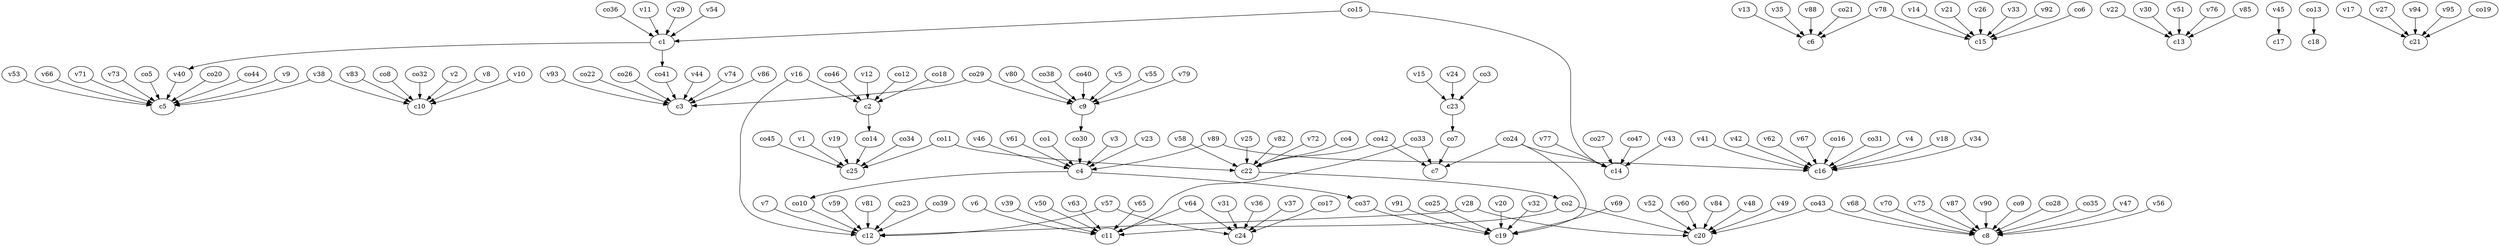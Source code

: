 strict digraph  {
c1;
c2;
c3;
c4;
c5;
c6;
c7;
c8;
c9;
c10;
c11;
c12;
c13;
c14;
c15;
c16;
c17;
c18;
c19;
c20;
c21;
c22;
c23;
c24;
c25;
v1;
v2;
v3;
v4;
v5;
v6;
v7;
v8;
v9;
v10;
v11;
v12;
v13;
v14;
v15;
v16;
v17;
v18;
v19;
v20;
v21;
v22;
v23;
v24;
v25;
v26;
v27;
v28;
v29;
v30;
v31;
v32;
v33;
v34;
v35;
v36;
v37;
v38;
v39;
v40;
v41;
v42;
v43;
v44;
v45;
v46;
v47;
v48;
v49;
v50;
v51;
v52;
v53;
v54;
v55;
v56;
v57;
v58;
v59;
v60;
v61;
v62;
v63;
v64;
v65;
v66;
v67;
v68;
v69;
v70;
v71;
v72;
v73;
v74;
v75;
v76;
v77;
v78;
v79;
v80;
v81;
v82;
v83;
v84;
v85;
v86;
v87;
v88;
v89;
v90;
v91;
v92;
v93;
v94;
v95;
co1;
co2;
co3;
co4;
co5;
co6;
co7;
co8;
co9;
co10;
co11;
co12;
co13;
co14;
co15;
co16;
co17;
co18;
co19;
co20;
co21;
co22;
co23;
co24;
co25;
co26;
co27;
co28;
co29;
co30;
co31;
co32;
co33;
co34;
co35;
co36;
co37;
co38;
co39;
co40;
co41;
co42;
co43;
co44;
co45;
co46;
co47;
c1 -> co41  [weight=1];
c1 -> v40  [weight=1];
c2 -> co14  [weight=1];
c4 -> co37  [weight=1];
c4 -> co10  [weight=1];
c9 -> co30  [weight=1];
c22 -> co2  [weight=1];
c23 -> co7  [weight=1];
v1 -> c25  [weight=1];
v2 -> c10  [weight=1];
v3 -> c4  [weight=1];
v4 -> c16  [weight=1];
v5 -> c9  [weight=1];
v6 -> c11  [weight=1];
v7 -> c12  [weight=1];
v8 -> c10  [weight=1];
v9 -> c5  [weight=1];
v10 -> c10  [weight=1];
v11 -> c1  [weight=1];
v12 -> c2  [weight=1];
v13 -> c6  [weight=1];
v14 -> c15  [weight=1];
v15 -> c23  [weight=1];
v16 -> c2  [weight=1];
v16 -> c12  [weight=1];
v17 -> c21  [weight=1];
v18 -> c16  [weight=1];
v19 -> c25  [weight=1];
v20 -> c19  [weight=1];
v21 -> c15  [weight=1];
v22 -> c13  [weight=1];
v23 -> c4  [weight=1];
v24 -> c23  [weight=1];
v25 -> c22  [weight=1];
v26 -> c15  [weight=1];
v27 -> c21  [weight=1];
v28 -> c12  [weight=1];
v28 -> c20  [weight=1];
v29 -> c1  [weight=1];
v30 -> c13  [weight=1];
v31 -> c24  [weight=1];
v32 -> c19  [weight=1];
v33 -> c15  [weight=1];
v34 -> c16  [weight=1];
v35 -> c6  [weight=1];
v36 -> c24  [weight=1];
v37 -> c24  [weight=1];
v38 -> c10  [weight=1];
v38 -> c5  [weight=1];
v39 -> c11  [weight=1];
v40 -> c5  [weight=1];
v41 -> c16  [weight=1];
v42 -> c16  [weight=1];
v43 -> c14  [weight=1];
v44 -> c3  [weight=1];
v45 -> c17  [weight=1];
v46 -> c4  [weight=1];
v47 -> c8  [weight=1];
v48 -> c20  [weight=1];
v49 -> c20  [weight=1];
v50 -> c11  [weight=1];
v51 -> c13  [weight=1];
v52 -> c20  [weight=1];
v53 -> c5  [weight=1];
v54 -> c1  [weight=1];
v55 -> c9  [weight=1];
v56 -> c8  [weight=1];
v57 -> c12  [weight=1];
v57 -> c24  [weight=1];
v58 -> c22  [weight=1];
v59 -> c12  [weight=1];
v60 -> c20  [weight=1];
v61 -> c4  [weight=1];
v62 -> c16  [weight=1];
v63 -> c11  [weight=1];
v64 -> c11  [weight=1];
v64 -> c24  [weight=1];
v65 -> c11  [weight=1];
v66 -> c5  [weight=1];
v67 -> c16  [weight=1];
v68 -> c8  [weight=1];
v69 -> c19  [weight=1];
v70 -> c8  [weight=1];
v71 -> c5  [weight=1];
v72 -> c22  [weight=1];
v73 -> c5  [weight=1];
v74 -> c3  [weight=1];
v75 -> c8  [weight=1];
v76 -> c13  [weight=1];
v77 -> c14  [weight=1];
v78 -> c6  [weight=1];
v78 -> c15  [weight=1];
v79 -> c9  [weight=1];
v80 -> c9  [weight=1];
v81 -> c12  [weight=1];
v82 -> c22  [weight=1];
v83 -> c10  [weight=1];
v84 -> c20  [weight=1];
v85 -> c13  [weight=1];
v86 -> c3  [weight=1];
v87 -> c8  [weight=1];
v88 -> c6  [weight=1];
v89 -> c16  [weight=1];
v89 -> c4  [weight=1];
v90 -> c8  [weight=1];
v91 -> c19  [weight=1];
v92 -> c15  [weight=1];
v93 -> c3  [weight=1];
v94 -> c21  [weight=1];
v95 -> c21  [weight=1];
co1 -> c4  [weight=1];
co2 -> c20  [weight=1];
co2 -> c11  [weight=1];
co3 -> c23  [weight=1];
co4 -> c22  [weight=1];
co5 -> c5  [weight=1];
co6 -> c15  [weight=1];
co7 -> c7  [weight=1];
co8 -> c10  [weight=1];
co9 -> c8  [weight=1];
co10 -> c12  [weight=1];
co11 -> c22  [weight=1];
co11 -> c25  [weight=1];
co12 -> c2  [weight=1];
co13 -> c18  [weight=1];
co14 -> c25  [weight=1];
co15 -> c1  [weight=1];
co15 -> c14  [weight=1];
co16 -> c16  [weight=1];
co17 -> c24  [weight=1];
co18 -> c2  [weight=1];
co19 -> c21  [weight=1];
co20 -> c5  [weight=1];
co21 -> c6  [weight=1];
co22 -> c3  [weight=1];
co23 -> c12  [weight=1];
co24 -> c7  [weight=1];
co24 -> c19  [weight=1];
co24 -> c14  [weight=1];
co25 -> c19  [weight=1];
co26 -> c3  [weight=1];
co27 -> c14  [weight=1];
co28 -> c8  [weight=1];
co29 -> c3  [weight=1];
co29 -> c9  [weight=1];
co30 -> c4  [weight=1];
co31 -> c16  [weight=1];
co32 -> c10  [weight=1];
co33 -> c7  [weight=1];
co33 -> c11  [weight=1];
co34 -> c25  [weight=1];
co35 -> c8  [weight=1];
co36 -> c1  [weight=1];
co37 -> c19  [weight=1];
co38 -> c9  [weight=1];
co39 -> c12  [weight=1];
co40 -> c9  [weight=1];
co41 -> c3  [weight=1];
co42 -> c22  [weight=1];
co42 -> c7  [weight=1];
co43 -> c8  [weight=1];
co43 -> c20  [weight=1];
co44 -> c5  [weight=1];
co45 -> c25  [weight=1];
co46 -> c2  [weight=1];
co47 -> c14  [weight=1];
}
